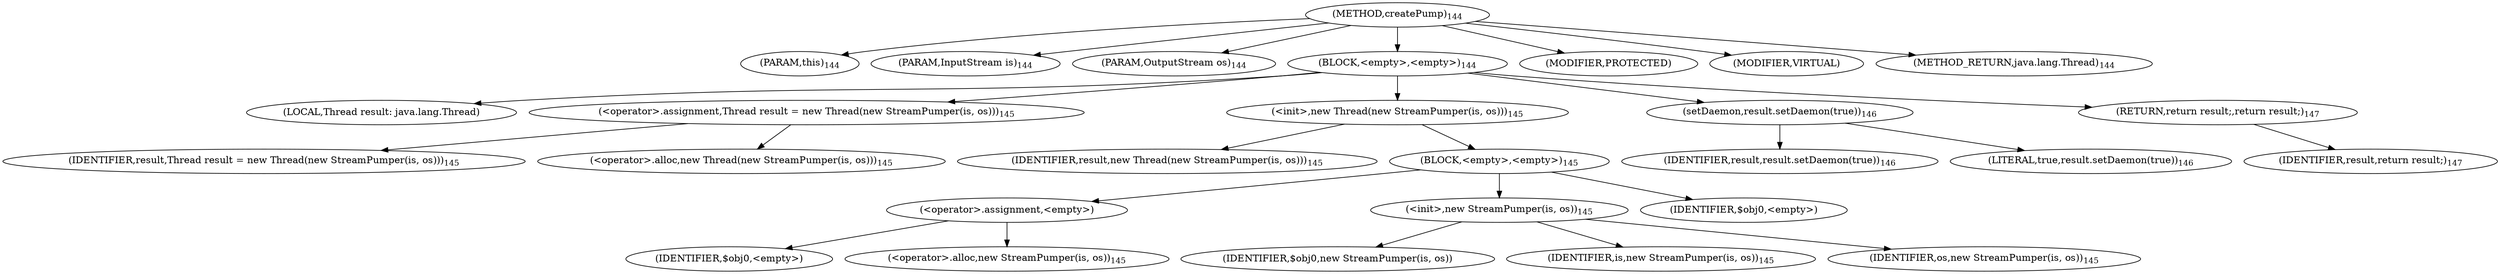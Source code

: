 digraph "createPump" {  
"216" [label = <(METHOD,createPump)<SUB>144</SUB>> ]
"217" [label = <(PARAM,this)<SUB>144</SUB>> ]
"218" [label = <(PARAM,InputStream is)<SUB>144</SUB>> ]
"219" [label = <(PARAM,OutputStream os)<SUB>144</SUB>> ]
"220" [label = <(BLOCK,&lt;empty&gt;,&lt;empty&gt;)<SUB>144</SUB>> ]
"19" [label = <(LOCAL,Thread result: java.lang.Thread)> ]
"221" [label = <(&lt;operator&gt;.assignment,Thread result = new Thread(new StreamPumper(is, os)))<SUB>145</SUB>> ]
"222" [label = <(IDENTIFIER,result,Thread result = new Thread(new StreamPumper(is, os)))<SUB>145</SUB>> ]
"223" [label = <(&lt;operator&gt;.alloc,new Thread(new StreamPumper(is, os)))<SUB>145</SUB>> ]
"224" [label = <(&lt;init&gt;,new Thread(new StreamPumper(is, os)))<SUB>145</SUB>> ]
"18" [label = <(IDENTIFIER,result,new Thread(new StreamPumper(is, os)))<SUB>145</SUB>> ]
"225" [label = <(BLOCK,&lt;empty&gt;,&lt;empty&gt;)<SUB>145</SUB>> ]
"226" [label = <(&lt;operator&gt;.assignment,&lt;empty&gt;)> ]
"227" [label = <(IDENTIFIER,$obj0,&lt;empty&gt;)> ]
"228" [label = <(&lt;operator&gt;.alloc,new StreamPumper(is, os))<SUB>145</SUB>> ]
"229" [label = <(&lt;init&gt;,new StreamPumper(is, os))<SUB>145</SUB>> ]
"230" [label = <(IDENTIFIER,$obj0,new StreamPumper(is, os))> ]
"231" [label = <(IDENTIFIER,is,new StreamPumper(is, os))<SUB>145</SUB>> ]
"232" [label = <(IDENTIFIER,os,new StreamPumper(is, os))<SUB>145</SUB>> ]
"233" [label = <(IDENTIFIER,$obj0,&lt;empty&gt;)> ]
"234" [label = <(setDaemon,result.setDaemon(true))<SUB>146</SUB>> ]
"235" [label = <(IDENTIFIER,result,result.setDaemon(true))<SUB>146</SUB>> ]
"236" [label = <(LITERAL,true,result.setDaemon(true))<SUB>146</SUB>> ]
"237" [label = <(RETURN,return result;,return result;)<SUB>147</SUB>> ]
"238" [label = <(IDENTIFIER,result,return result;)<SUB>147</SUB>> ]
"239" [label = <(MODIFIER,PROTECTED)> ]
"240" [label = <(MODIFIER,VIRTUAL)> ]
"241" [label = <(METHOD_RETURN,java.lang.Thread)<SUB>144</SUB>> ]
  "216" -> "217" 
  "216" -> "218" 
  "216" -> "219" 
  "216" -> "220" 
  "216" -> "239" 
  "216" -> "240" 
  "216" -> "241" 
  "220" -> "19" 
  "220" -> "221" 
  "220" -> "224" 
  "220" -> "234" 
  "220" -> "237" 
  "221" -> "222" 
  "221" -> "223" 
  "224" -> "18" 
  "224" -> "225" 
  "225" -> "226" 
  "225" -> "229" 
  "225" -> "233" 
  "226" -> "227" 
  "226" -> "228" 
  "229" -> "230" 
  "229" -> "231" 
  "229" -> "232" 
  "234" -> "235" 
  "234" -> "236" 
  "237" -> "238" 
}
